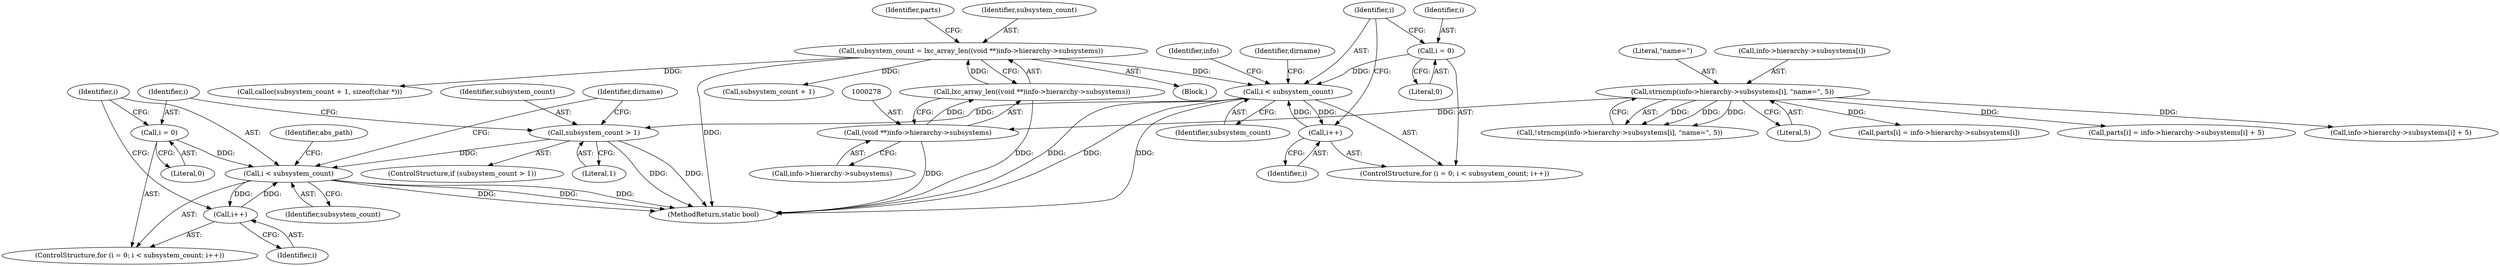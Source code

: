 digraph "0_lxc_592fd47a6245508b79fe6ac819fe6d3b2c1289be@API" {
"1000662" [label="(Call,i < subsystem_count)"];
"1000659" [label="(Call,i = 0)"];
"1000665" [label="(Call,i++)"];
"1000662" [label="(Call,i < subsystem_count)"];
"1000654" [label="(Call,subsystem_count > 1)"];
"1000300" [label="(Call,i < subsystem_count)"];
"1000297" [label="(Call,i = 0)"];
"1000303" [label="(Call,i++)"];
"1000274" [label="(Call,subsystem_count = lxc_array_len((void **)info->hierarchy->subsystems))"];
"1000276" [label="(Call,lxc_array_len((void **)info->hierarchy->subsystems))"];
"1000277" [label="(Call,(void **)info->hierarchy->subsystems)"];
"1000308" [label="(Call,strncmp(info->hierarchy->subsystems[i], \"name=\", 5))"];
"1000661" [label="(Literal,0)"];
"1000287" [label="(Call,subsystem_count + 1)"];
"1000274" [label="(Call,subsystem_count = lxc_array_len((void **)info->hierarchy->subsystems))"];
"1000316" [label="(Literal,\"name=\")"];
"1000309" [label="(Call,info->hierarchy->subsystems[i])"];
"1000245" [label="(Block,)"];
"1000664" [label="(Identifier,subsystem_count)"];
"1000732" [label="(MethodReturn,static bool)"];
"1000275" [label="(Identifier,subsystem_count)"];
"1000318" [label="(Call,parts[i] = info->hierarchy->subsystems[i] + 5)"];
"1000666" [label="(Identifier,i)"];
"1000296" [label="(ControlStructure,for (i = 0; i < subsystem_count; i++))"];
"1000302" [label="(Identifier,subsystem_count)"];
"1000656" [label="(Literal,1)"];
"1000301" [label="(Identifier,i)"];
"1000298" [label="(Identifier,i)"];
"1000322" [label="(Call,info->hierarchy->subsystems[i] + 5)"];
"1000307" [label="(Call,!strncmp(info->hierarchy->subsystems[i], \"name=\", 5))"];
"1000277" [label="(Call,(void **)info->hierarchy->subsystems)"];
"1000655" [label="(Identifier,subsystem_count)"];
"1000658" [label="(ControlStructure,for (i = 0; i < subsystem_count; i++))"];
"1000654" [label="(Call,subsystem_count > 1)"];
"1000317" [label="(Literal,5)"];
"1000663" [label="(Identifier,i)"];
"1000299" [label="(Literal,0)"];
"1000308" [label="(Call,strncmp(info->hierarchy->subsystems[i], \"name=\", 5))"];
"1000285" [label="(Identifier,parts)"];
"1000276" [label="(Call,lxc_array_len((void **)info->hierarchy->subsystems))"];
"1000700" [label="(Identifier,dirname)"];
"1000669" [label="(Identifier,abs_path)"];
"1000332" [label="(Call,parts[i] = info->hierarchy->subsystems[i])"];
"1000303" [label="(Call,i++)"];
"1000304" [label="(Identifier,i)"];
"1000286" [label="(Call,calloc(subsystem_count + 1, sizeof(char *)))"];
"1000665" [label="(Call,i++)"];
"1000653" [label="(ControlStructure,if (subsystem_count > 1))"];
"1000662" [label="(Call,i < subsystem_count)"];
"1000297" [label="(Call,i = 0)"];
"1000279" [label="(Call,info->hierarchy->subsystems)"];
"1000660" [label="(Identifier,i)"];
"1000659" [label="(Call,i = 0)"];
"1000312" [label="(Identifier,info)"];
"1000300" [label="(Call,i < subsystem_count)"];
"1000344" [label="(Identifier,dirname)"];
"1000662" -> "1000658"  [label="AST: "];
"1000662" -> "1000664"  [label="CFG: "];
"1000663" -> "1000662"  [label="AST: "];
"1000664" -> "1000662"  [label="AST: "];
"1000669" -> "1000662"  [label="CFG: "];
"1000700" -> "1000662"  [label="CFG: "];
"1000662" -> "1000732"  [label="DDG: "];
"1000662" -> "1000732"  [label="DDG: "];
"1000662" -> "1000732"  [label="DDG: "];
"1000659" -> "1000662"  [label="DDG: "];
"1000665" -> "1000662"  [label="DDG: "];
"1000654" -> "1000662"  [label="DDG: "];
"1000662" -> "1000665"  [label="DDG: "];
"1000659" -> "1000658"  [label="AST: "];
"1000659" -> "1000661"  [label="CFG: "];
"1000660" -> "1000659"  [label="AST: "];
"1000661" -> "1000659"  [label="AST: "];
"1000663" -> "1000659"  [label="CFG: "];
"1000665" -> "1000658"  [label="AST: "];
"1000665" -> "1000666"  [label="CFG: "];
"1000666" -> "1000665"  [label="AST: "];
"1000663" -> "1000665"  [label="CFG: "];
"1000654" -> "1000653"  [label="AST: "];
"1000654" -> "1000656"  [label="CFG: "];
"1000655" -> "1000654"  [label="AST: "];
"1000656" -> "1000654"  [label="AST: "];
"1000660" -> "1000654"  [label="CFG: "];
"1000700" -> "1000654"  [label="CFG: "];
"1000654" -> "1000732"  [label="DDG: "];
"1000654" -> "1000732"  [label="DDG: "];
"1000300" -> "1000654"  [label="DDG: "];
"1000300" -> "1000296"  [label="AST: "];
"1000300" -> "1000302"  [label="CFG: "];
"1000301" -> "1000300"  [label="AST: "];
"1000302" -> "1000300"  [label="AST: "];
"1000312" -> "1000300"  [label="CFG: "];
"1000344" -> "1000300"  [label="CFG: "];
"1000300" -> "1000732"  [label="DDG: "];
"1000300" -> "1000732"  [label="DDG: "];
"1000300" -> "1000732"  [label="DDG: "];
"1000297" -> "1000300"  [label="DDG: "];
"1000303" -> "1000300"  [label="DDG: "];
"1000274" -> "1000300"  [label="DDG: "];
"1000300" -> "1000303"  [label="DDG: "];
"1000297" -> "1000296"  [label="AST: "];
"1000297" -> "1000299"  [label="CFG: "];
"1000298" -> "1000297"  [label="AST: "];
"1000299" -> "1000297"  [label="AST: "];
"1000301" -> "1000297"  [label="CFG: "];
"1000303" -> "1000296"  [label="AST: "];
"1000303" -> "1000304"  [label="CFG: "];
"1000304" -> "1000303"  [label="AST: "];
"1000301" -> "1000303"  [label="CFG: "];
"1000274" -> "1000245"  [label="AST: "];
"1000274" -> "1000276"  [label="CFG: "];
"1000275" -> "1000274"  [label="AST: "];
"1000276" -> "1000274"  [label="AST: "];
"1000285" -> "1000274"  [label="CFG: "];
"1000274" -> "1000732"  [label="DDG: "];
"1000276" -> "1000274"  [label="DDG: "];
"1000274" -> "1000286"  [label="DDG: "];
"1000274" -> "1000287"  [label="DDG: "];
"1000276" -> "1000277"  [label="CFG: "];
"1000277" -> "1000276"  [label="AST: "];
"1000276" -> "1000732"  [label="DDG: "];
"1000277" -> "1000276"  [label="DDG: "];
"1000277" -> "1000279"  [label="CFG: "];
"1000278" -> "1000277"  [label="AST: "];
"1000279" -> "1000277"  [label="AST: "];
"1000277" -> "1000732"  [label="DDG: "];
"1000308" -> "1000277"  [label="DDG: "];
"1000308" -> "1000307"  [label="AST: "];
"1000308" -> "1000317"  [label="CFG: "];
"1000309" -> "1000308"  [label="AST: "];
"1000316" -> "1000308"  [label="AST: "];
"1000317" -> "1000308"  [label="AST: "];
"1000307" -> "1000308"  [label="CFG: "];
"1000308" -> "1000307"  [label="DDG: "];
"1000308" -> "1000307"  [label="DDG: "];
"1000308" -> "1000307"  [label="DDG: "];
"1000308" -> "1000318"  [label="DDG: "];
"1000308" -> "1000322"  [label="DDG: "];
"1000308" -> "1000332"  [label="DDG: "];
}
